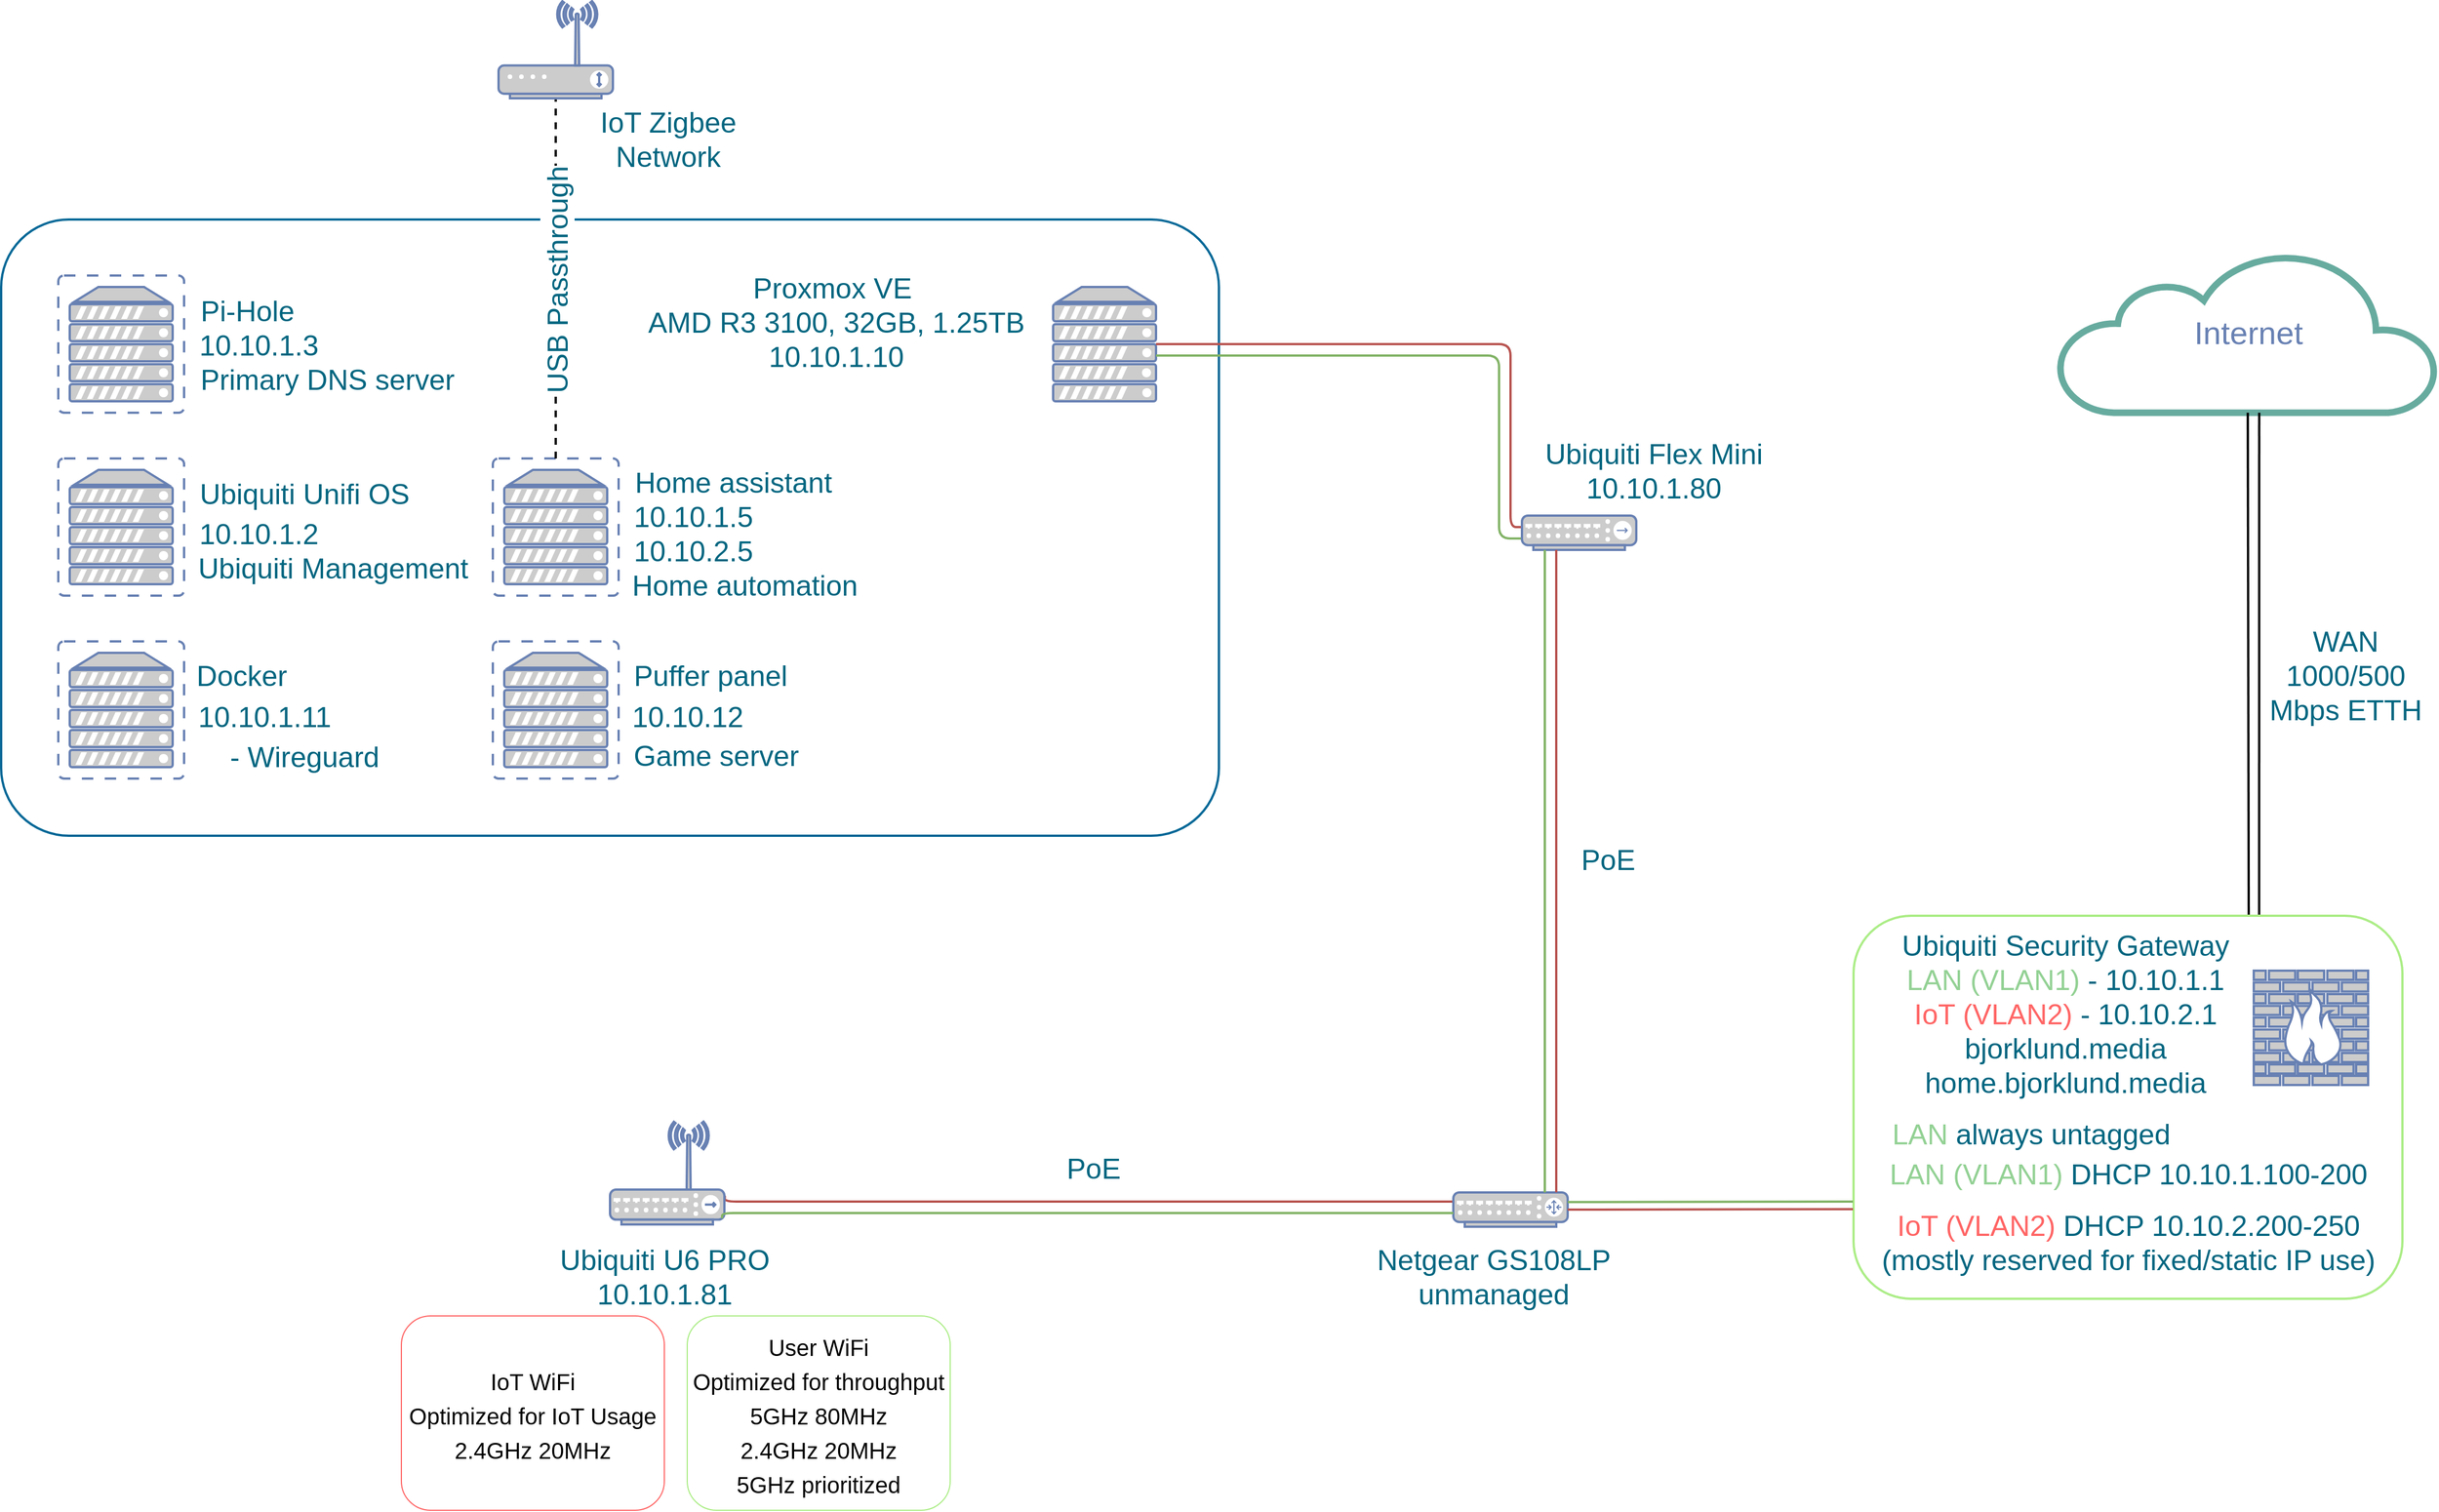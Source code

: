 <mxfile version="20.7.4" type="device"><diagram name="Page-1" id="bfe91b75-5d2c-26a0-9c1d-138518896778"><mxGraphModel dx="2183" dy="2109" grid="1" gridSize="10" guides="1" tooltips="1" connect="1" arrows="1" fold="1" page="1" pageScale="1" pageWidth="1100" pageHeight="850" background="none" math="0" shadow="0"><root><mxCell id="0"/><mxCell id="1" parent="0"/><mxCell id="7c3789c024ecab99-79" value="" style="rounded=1;whiteSpace=wrap;html=1;shadow=0;comic=0;strokeColor=#036897;strokeWidth=2;fillColor=none;fontFamily=Verdana;fontSize=28;fontColor=#6881B3;align=center;arcSize=11;verticalAlign=top;" parent="1" vertex="1"><mxGeometry x="30" y="31" width="1065" height="539" as="geometry"/></mxCell><mxCell id="7c3789c024ecab99-18" style="edgeStyle=orthogonalEdgeStyle;html=1;labelBackgroundColor=none;endArrow=none;endFill=0;strokeWidth=2;fontFamily=Verdana;fontSize=15;fontColor=#036897;fillColor=#f8cecc;strokeColor=#b85450;exitX=1.004;exitY=0.721;exitDx=0;exitDy=0;exitPerimeter=0;" parent="1" source="7c3789c024ecab99-9" target="7c3789c024ecab99-10" edge="1"><mxGeometry relative="1" as="geometry"><mxPoint x="1110" y="310" as="targetPoint"/><Array as="points"><mxPoint x="663" y="890"/></Array></mxGeometry></mxCell><mxCell id="7c3789c024ecab99-10" value="" style="fontColor=#0066CC;verticalAlign=top;verticalLabelPosition=bottom;labelPosition=center;align=center;html=1;fillColor=#CCCCCC;strokeColor=#6881B3;gradientColor=none;gradientDirection=north;strokeWidth=2;shape=mxgraph.networks.router;rounded=0;shadow=0;comic=0;" parent="1" vertex="1"><mxGeometry x="1300" y="882" width="100" height="30" as="geometry"/></mxCell><mxCell id="7c3789c024ecab99-9" value="" style="fontColor=#0066CC;verticalAlign=top;verticalLabelPosition=bottom;labelPosition=center;align=center;html=1;fillColor=#CCCCCC;strokeColor=#6881B3;gradientColor=none;gradientDirection=north;strokeWidth=2;shape=mxgraph.networks.wireless_hub;rounded=0;shadow=0;comic=0;" parent="1" vertex="1"><mxGeometry x="562.5" y="820" width="100" height="90" as="geometry"/></mxCell><mxCell id="7c3789c024ecab99-53" value="Internet" style="html=1;fillColor=#FFFFFF;strokeColor=#67AB9F;gradientColor=none;gradientDirection=north;strokeWidth=2;shape=mxgraph.networks.cloud;fontColor=#6881B3;rounded=0;shadow=0;comic=0;align=center;fontSize=28;" parent="1" vertex="1"><mxGeometry x="1830" y="60" width="330" height="140" as="geometry"/></mxCell><mxCell id="3UDE3XpyQAjiO2V0nQBB-2" value="Netgear GS108LP&lt;br&gt;unmanaged" style="text;html=1;align=center;verticalAlign=middle;resizable=0;points=[];autosize=1;strokeColor=none;fillColor=none;fontSize=25;fontColor=#006680;" parent="1" vertex="1"><mxGeometry x="1220" y="920" width="230" height="70" as="geometry"/></mxCell><mxCell id="3UDE3XpyQAjiO2V0nQBB-6" value="WAN&lt;br&gt;1000/500&lt;br&gt;Mbps ETTH" style="text;html=1;align=center;verticalAlign=middle;resizable=0;points=[];autosize=1;strokeColor=none;fillColor=none;fontSize=25;fontColor=#006680;" parent="1" vertex="1"><mxGeometry x="2000" y="379" width="160" height="100" as="geometry"/></mxCell><mxCell id="3UDE3XpyQAjiO2V0nQBB-7" value="Proxmox VE&amp;nbsp;&lt;br&gt;AMD R3 3100, 32GB, 1.25TB&lt;br&gt;10.10.1.10" style="text;html=1;align=center;verticalAlign=middle;resizable=0;points=[];autosize=1;strokeColor=none;fillColor=none;fontSize=25;fontColor=#006680;" parent="1" vertex="1"><mxGeometry x="585" y="70" width="350" height="100" as="geometry"/></mxCell><mxCell id="3UDE3XpyQAjiO2V0nQBB-8" style="edgeStyle=orthogonalEdgeStyle;html=1;labelBackgroundColor=none;endArrow=none;endFill=0;strokeWidth=2;fontFamily=Verdana;fontSize=15;fontColor=#036897;fillColor=#d5e8d4;strokeColor=#82b366;startArrow=none;exitX=0.98;exitY=0.94;exitDx=0;exitDy=0;exitPerimeter=0;" parent="1" source="7c3789c024ecab99-9" edge="1"><mxGeometry relative="1" as="geometry"><mxPoint x="1300" y="900" as="targetPoint"/><Array as="points"><mxPoint x="661" y="900"/></Array><mxPoint x="820" y="1260" as="sourcePoint"/></mxGeometry></mxCell><mxCell id="3UDE3XpyQAjiO2V0nQBB-11" value="" style="fontColor=#0066CC;verticalAlign=top;verticalLabelPosition=bottom;labelPosition=center;align=center;html=1;outlineConnect=0;fillColor=#CCCCCC;strokeColor=#6881B3;gradientColor=none;gradientDirection=north;strokeWidth=2;shape=mxgraph.networks.server;fontSize=25;" parent="1" vertex="1"><mxGeometry x="950" y="90" width="90" height="100" as="geometry"/></mxCell><mxCell id="3UDE3XpyQAjiO2V0nQBB-12" style="edgeStyle=orthogonalEdgeStyle;html=1;labelBackgroundColor=none;endArrow=none;endFill=0;strokeWidth=2;fontFamily=Verdana;fontSize=15;fontColor=#036897;fillColor=#f8cecc;strokeColor=#b85450;" parent="1" source="3UDE3XpyQAjiO2V0nQBB-11" target="3UDE3XpyQAjiO2V0nQBB-30" edge="1"><mxGeometry relative="1" as="geometry"><mxPoint x="1350" y="880" as="targetPoint"/><Array as="points"><mxPoint x="1350" y="140"/><mxPoint x="1350" y="300"/></Array><mxPoint x="856.86" y="487" as="sourcePoint"/></mxGeometry></mxCell><mxCell id="3UDE3XpyQAjiO2V0nQBB-13" style="edgeStyle=orthogonalEdgeStyle;html=1;labelBackgroundColor=none;endArrow=none;endFill=0;strokeWidth=2;fontFamily=Verdana;fontSize=15;fontColor=#036897;fillColor=#d5e8d4;strokeColor=#82b366;" parent="1" source="3UDE3XpyQAjiO2V0nQBB-11" edge="1"><mxGeometry relative="1" as="geometry"><mxPoint x="1360" y="310" as="targetPoint"/><Array as="points"><mxPoint x="1340" y="150"/></Array><mxPoint x="830.06" y="483.595" as="sourcePoint"/></mxGeometry></mxCell><mxCell id="3UDE3XpyQAjiO2V0nQBB-18" value="" style="endArrow=none;html=1;rounded=0;fontSize=25;fontColor=#FF6666;exitX=0.72;exitY=0.003;exitDx=0;exitDy=0;exitPerimeter=0;strokeWidth=2;" parent="1" source="3UDE3XpyQAjiO2V0nQBB-20" edge="1"><mxGeometry width="50" height="50" relative="1" as="geometry"><mxPoint x="1910" y="460" as="sourcePoint"/><mxPoint x="1994.77" y="200" as="targetPoint"/></mxGeometry></mxCell><mxCell id="3UDE3XpyQAjiO2V0nQBB-19" value="" style="endArrow=none;html=1;rounded=0;fontSize=25;fontColor=#FF6666;exitX=0.739;exitY=0.002;exitDx=0;exitDy=0;exitPerimeter=0;strokeWidth=2;" parent="1" source="3UDE3XpyQAjiO2V0nQBB-20" edge="1"><mxGeometry width="50" height="50" relative="1" as="geometry"><mxPoint x="2004.77" y="555" as="sourcePoint"/><mxPoint x="2004.77" y="200" as="targetPoint"/></mxGeometry></mxCell><mxCell id="3UDE3XpyQAjiO2V0nQBB-20" value="" style="rounded=1;whiteSpace=wrap;html=1;strokeColor=#ACED87;fontSize=25;fontColor=#FF6666;strokeWidth=2;" parent="1" vertex="1"><mxGeometry x="1650" y="640" width="480" height="335" as="geometry"/></mxCell><mxCell id="3UDE3XpyQAjiO2V0nQBB-21" value="" style="fontColor=#0066CC;verticalAlign=top;verticalLabelPosition=bottom;labelPosition=center;align=center;html=1;outlineConnect=0;fillColor=#CCCCCC;strokeColor=#6881B3;gradientColor=none;gradientDirection=north;strokeWidth=2;shape=mxgraph.networks.firewall;fontSize=25;" parent="1" vertex="1"><mxGeometry x="2000" y="688" width="100" height="100" as="geometry"/></mxCell><mxCell id="3UDE3XpyQAjiO2V0nQBB-22" value="&lt;font style=&quot;font-size: 25px;&quot;&gt;&lt;font color=&quot;#006680&quot;&gt;Ubiquiti Security Gateway&lt;/font&gt;&lt;br&gt;&lt;font color=&quot;#93d194&quot;&gt;LAN (VLAN1)&lt;/font&gt;&lt;/font&gt;&lt;font color=&quot;#006680&quot; style=&quot;font-size: 25px;&quot;&gt; - 10.10.1.1&lt;br&gt;&lt;/font&gt;&lt;span style=&quot;color: rgb(255, 102, 102); font-size: 25px;&quot;&gt;IoT (VLAN2)&amp;nbsp;&lt;/span&gt;&lt;font color=&quot;#006680&quot; style=&quot;font-size: 25px;&quot;&gt;- 10.10.2.1&lt;br&gt;bjorklund.media&lt;br&gt;home.bjorklund.media&lt;br&gt;&lt;/font&gt;" style="text;html=1;align=center;verticalAlign=middle;resizable=0;points=[];autosize=1;strokeColor=none;fillColor=none;" parent="1" vertex="1"><mxGeometry x="1680" y="645" width="310" height="160" as="geometry"/></mxCell><mxCell id="3UDE3XpyQAjiO2V0nQBB-24" value="&lt;font color=&quot;#93d194&quot;&gt;LAN (VLAN1)&lt;/font&gt;&lt;font color=&quot;#006680&quot;&gt; DHCP 10.10.1.100-200&lt;/font&gt;" style="text;html=1;align=center;verticalAlign=middle;resizable=0;points=[];autosize=1;strokeColor=none;fillColor=none;fontSize=25;fontColor=#FF6666;" parent="1" vertex="1"><mxGeometry x="1670" y="845" width="440" height="40" as="geometry"/></mxCell><mxCell id="3UDE3XpyQAjiO2V0nQBB-25" value="IoT (VLAN2)&lt;font color=&quot;#006680&quot;&gt;&amp;nbsp;DHCP 10.10.2.200-250&lt;br&gt;(mostly reserved for fixed/static IP use)&lt;br&gt;&lt;/font&gt;" style="text;html=1;align=center;verticalAlign=middle;resizable=0;points=[];autosize=1;strokeColor=none;fillColor=none;fontSize=25;fontColor=#FF6666;" parent="1" vertex="1"><mxGeometry x="1660" y="890" width="460" height="70" as="geometry"/></mxCell><mxCell id="3UDE3XpyQAjiO2V0nQBB-26" value="" style="endArrow=none;html=1;rounded=0;fontSize=25;fontColor=#FF6666;exitX=-0.001;exitY=0.766;exitDx=0;exitDy=0;exitPerimeter=0;entryX=1;entryY=0.5;entryDx=0;entryDy=0;entryPerimeter=0;fillColor=#f8cecc;strokeColor=#B85450;strokeWidth=2;" parent="1" source="3UDE3XpyQAjiO2V0nQBB-20" target="7c3789c024ecab99-10" edge="1"><mxGeometry width="50" height="50" relative="1" as="geometry"><mxPoint x="1640.83" y="831.005" as="sourcePoint"/><mxPoint x="1640.0" y="390" as="targetPoint"/></mxGeometry></mxCell><mxCell id="3UDE3XpyQAjiO2V0nQBB-27" value="" style="endArrow=none;html=1;rounded=0;fontSize=25;fontColor=#FF6666;exitX=-0.001;exitY=0.766;exitDx=0;exitDy=0;exitPerimeter=0;entryX=1;entryY=0.5;entryDx=0;entryDy=0;entryPerimeter=0;fillColor=#d5e8d4;strokeColor=#82B366;strokeWidth=2;" parent="1" edge="1"><mxGeometry width="50" height="50" relative="1" as="geometry"><mxPoint x="1649.52" y="890.0" as="sourcePoint"/><mxPoint x="1400" y="890.39" as="targetPoint"/></mxGeometry></mxCell><mxCell id="3UDE3XpyQAjiO2V0nQBB-29" value="&lt;font color=&quot;#006680&quot;&gt;Ubiquiti U6 PRO&lt;br&gt;10.10.1.81&lt;br&gt;&lt;/font&gt;" style="text;html=1;align=center;verticalAlign=middle;resizable=0;points=[];autosize=1;strokeColor=none;fillColor=none;fontSize=25;fontColor=#93D194;" parent="1" vertex="1"><mxGeometry x="505" y="920" width="210" height="70" as="geometry"/></mxCell><mxCell id="3UDE3XpyQAjiO2V0nQBB-30" value="" style="fontColor=#0066CC;verticalAlign=top;verticalLabelPosition=bottom;labelPosition=center;align=center;html=1;outlineConnect=0;fillColor=#CCCCCC;strokeColor=#6881B3;gradientColor=none;gradientDirection=north;strokeWidth=2;shape=mxgraph.networks.hub;fontSize=25;" parent="1" vertex="1"><mxGeometry x="1360" y="290" width="100" height="30" as="geometry"/></mxCell><mxCell id="3UDE3XpyQAjiO2V0nQBB-32" style="edgeStyle=orthogonalEdgeStyle;html=1;labelBackgroundColor=none;endArrow=none;endFill=0;strokeWidth=2;fontFamily=Verdana;fontSize=15;fontColor=#036897;fillColor=#f8cecc;strokeColor=#B85450;entryX=0.5;entryY=-0.029;entryDx=0;entryDy=0;entryPerimeter=0;" parent="1" source="3UDE3XpyQAjiO2V0nQBB-30" edge="1"><mxGeometry relative="1" as="geometry"><mxPoint x="1390" y="881.91" as="targetPoint"/><Array as="points"><mxPoint x="1390" y="460"/><mxPoint x="1390" y="460"/></Array><mxPoint x="1080" y="140.78" as="sourcePoint"/></mxGeometry></mxCell><mxCell id="3UDE3XpyQAjiO2V0nQBB-33" style="edgeStyle=orthogonalEdgeStyle;html=1;labelBackgroundColor=none;endArrow=none;endFill=0;strokeWidth=2;fontFamily=Verdana;fontSize=15;fontColor=#036897;fillColor=#d5e8d4;strokeColor=#82B366;entryX=0.4;entryY=-0.026;entryDx=0;entryDy=0;entryPerimeter=0;" parent="1" source="3UDE3XpyQAjiO2V0nQBB-30" edge="1"><mxGeometry relative="1" as="geometry"><mxPoint x="1380" y="882" as="targetPoint"/><Array as="points"><mxPoint x="1380" y="460"/><mxPoint x="1380" y="460"/></Array><mxPoint x="1080" y="150.78" as="sourcePoint"/></mxGeometry></mxCell><mxCell id="3UDE3XpyQAjiO2V0nQBB-34" value="Ubiquiti Flex Mini&lt;br&gt;10.10.1.80" style="text;html=1;align=center;verticalAlign=middle;resizable=0;points=[];autosize=1;strokeColor=none;fillColor=none;fontSize=25;fontColor=#006680;" parent="1" vertex="1"><mxGeometry x="1370" y="215" width="210" height="70" as="geometry"/></mxCell><mxCell id="3UDE3XpyQAjiO2V0nQBB-35" value="PoE" style="text;html=1;align=center;verticalAlign=middle;resizable=0;points=[];autosize=1;strokeColor=none;fillColor=none;fontSize=25;fontColor=#006680;" parent="1" vertex="1"><mxGeometry x="950" y="840" width="70" height="40" as="geometry"/></mxCell><mxCell id="3UDE3XpyQAjiO2V0nQBB-38" value="&lt;font style=&quot;font-size: 20px;&quot;&gt;IoT WiFi&lt;br&gt;Optimized for IoT Usage&lt;br&gt;2.4GHz 20MHz&lt;br&gt;&lt;/font&gt;" style="rounded=1;whiteSpace=wrap;html=1;fontSize=25;strokeColor=#FF6666;" parent="1" vertex="1"><mxGeometry x="380" y="990" width="230" height="170" as="geometry"/></mxCell><mxCell id="3UDE3XpyQAjiO2V0nQBB-39" value="&lt;font style=&quot;font-size: 20px;&quot;&gt;&lt;font color=&quot;#000000&quot;&gt;User WiFi&lt;br&gt;Optimized for throughput&lt;br&gt;5GHz 80MHz&lt;br&gt;2.4GHz 20MHz&lt;br&gt;5GHz prioritized&lt;/font&gt;&lt;br&gt;&lt;/font&gt;" style="rounded=1;whiteSpace=wrap;html=1;strokeColor=#ACED87;fontSize=25;fontColor=#006680;" parent="1" vertex="1"><mxGeometry x="630" y="990" width="230" height="170" as="geometry"/></mxCell><mxCell id="3UDE3XpyQAjiO2V0nQBB-40" value="" style="fontColor=#0066CC;verticalAlign=top;verticalLabelPosition=bottom;labelPosition=center;align=center;html=1;outlineConnect=0;fillColor=#CCCCCC;strokeColor=#6881B3;gradientColor=none;gradientDirection=north;strokeWidth=2;shape=mxgraph.networks.virtual_server;fontSize=20;" parent="1" vertex="1"><mxGeometry x="80" y="80" width="110" height="120" as="geometry"/></mxCell><mxCell id="3UDE3XpyQAjiO2V0nQBB-41" value="&lt;font style=&quot;font-size: 25px;&quot;&gt;Pi-Hole&lt;/font&gt;" style="text;html=1;align=center;verticalAlign=middle;resizable=0;points=[];autosize=1;strokeColor=none;fillColor=none;fontSize=20;fontColor=#006680;" parent="1" vertex="1"><mxGeometry x="190" y="90" width="110" height="40" as="geometry"/></mxCell><mxCell id="3UDE3XpyQAjiO2V0nQBB-42" value="10.10.1.3" style="text;html=1;align=center;verticalAlign=middle;resizable=0;points=[];autosize=1;strokeColor=none;fillColor=none;fontSize=25;fontColor=#006680;" parent="1" vertex="1"><mxGeometry x="190" y="120" width="130" height="40" as="geometry"/></mxCell><mxCell id="3UDE3XpyQAjiO2V0nQBB-43" value="" style="fontColor=#0066CC;verticalAlign=top;verticalLabelPosition=bottom;labelPosition=center;align=center;html=1;outlineConnect=0;fillColor=#CCCCCC;strokeColor=#6881B3;gradientColor=none;gradientDirection=north;strokeWidth=2;shape=mxgraph.networks.virtual_server;fontSize=25;" parent="1" vertex="1"><mxGeometry x="80" y="240" width="110" height="120" as="geometry"/></mxCell><mxCell id="3UDE3XpyQAjiO2V0nQBB-44" value="" style="fontColor=#0066CC;verticalAlign=top;verticalLabelPosition=bottom;labelPosition=center;align=center;html=1;outlineConnect=0;fillColor=#CCCCCC;strokeColor=#6881B3;gradientColor=none;gradientDirection=north;strokeWidth=2;shape=mxgraph.networks.virtual_server;fontSize=25;" parent="1" vertex="1"><mxGeometry x="80" y="400" width="110" height="120" as="geometry"/></mxCell><mxCell id="3UDE3XpyQAjiO2V0nQBB-48" value="" style="fontColor=#0066CC;verticalAlign=top;verticalLabelPosition=bottom;labelPosition=center;align=center;html=1;outlineConnect=0;fillColor=#CCCCCC;strokeColor=#6881B3;gradientColor=none;gradientDirection=north;strokeWidth=2;shape=mxgraph.networks.virtual_server;fontSize=20;" parent="1" vertex="1"><mxGeometry x="460" y="240" width="110" height="120" as="geometry"/></mxCell><mxCell id="3UDE3XpyQAjiO2V0nQBB-49" value="" style="fontColor=#0066CC;verticalAlign=top;verticalLabelPosition=bottom;labelPosition=center;align=center;html=1;outlineConnect=0;fillColor=#CCCCCC;strokeColor=#6881B3;gradientColor=none;gradientDirection=north;strokeWidth=2;shape=mxgraph.networks.virtual_server;fontSize=25;" parent="1" vertex="1"><mxGeometry x="460" y="400" width="110" height="120" as="geometry"/></mxCell><mxCell id="3UDE3XpyQAjiO2V0nQBB-51" value="Ubiquiti Unifi OS" style="text;html=1;align=center;verticalAlign=middle;resizable=0;points=[];autosize=1;strokeColor=none;fillColor=none;fontSize=25;fontColor=#006680;" parent="1" vertex="1"><mxGeometry x="190" y="250" width="210" height="40" as="geometry"/></mxCell><mxCell id="3UDE3XpyQAjiO2V0nQBB-52" value="10.10.1.2" style="text;html=1;align=center;verticalAlign=middle;resizable=0;points=[];autosize=1;strokeColor=none;fillColor=none;fontSize=25;fontColor=#006680;" parent="1" vertex="1"><mxGeometry x="190" y="285" width="130" height="40" as="geometry"/></mxCell><mxCell id="3UDE3XpyQAjiO2V0nQBB-53" value="Docker" style="text;html=1;align=center;verticalAlign=middle;resizable=0;points=[];autosize=1;strokeColor=none;fillColor=none;fontSize=25;fontColor=#006680;" parent="1" vertex="1"><mxGeometry x="190" y="409" width="100" height="40" as="geometry"/></mxCell><mxCell id="3UDE3XpyQAjiO2V0nQBB-54" value="10.10.1.11" style="text;html=1;align=center;verticalAlign=middle;resizable=0;points=[];autosize=1;strokeColor=none;fillColor=none;fontSize=25;fontColor=#006680;" parent="1" vertex="1"><mxGeometry x="190" y="445" width="140" height="40" as="geometry"/></mxCell><mxCell id="3UDE3XpyQAjiO2V0nQBB-56" value="Puffer panel" style="text;html=1;align=center;verticalAlign=middle;resizable=0;points=[];autosize=1;strokeColor=none;fillColor=none;fontSize=25;fontColor=#006680;" parent="1" vertex="1"><mxGeometry x="570" y="409" width="160" height="40" as="geometry"/></mxCell><mxCell id="3UDE3XpyQAjiO2V0nQBB-57" value="10.10.12" style="text;html=1;align=center;verticalAlign=middle;resizable=0;points=[];autosize=1;strokeColor=none;fillColor=none;fontSize=25;fontColor=#006680;" parent="1" vertex="1"><mxGeometry x="570" y="445" width="120" height="40" as="geometry"/></mxCell><mxCell id="3UDE3XpyQAjiO2V0nQBB-58" value="Home assistant" style="text;html=1;align=center;verticalAlign=middle;resizable=0;points=[];autosize=1;strokeColor=none;fillColor=none;fontSize=25;fontColor=#006680;" parent="1" vertex="1"><mxGeometry x="570" y="240" width="200" height="40" as="geometry"/></mxCell><mxCell id="3UDE3XpyQAjiO2V0nQBB-59" value="10.10.1.5&lt;br&gt;10.10.2.5" style="text;html=1;align=center;verticalAlign=middle;resizable=0;points=[];autosize=1;strokeColor=none;fillColor=none;fontSize=25;fontColor=#006680;" parent="1" vertex="1"><mxGeometry x="570" y="270" width="130" height="70" as="geometry"/></mxCell><mxCell id="3UDE3XpyQAjiO2V0nQBB-60" value="Primary DNS server" style="text;html=1;align=center;verticalAlign=middle;resizable=0;points=[];autosize=1;strokeColor=none;fillColor=none;fontSize=25;fontColor=#006680;" parent="1" vertex="1"><mxGeometry x="190" y="150" width="250" height="40" as="geometry"/></mxCell><mxCell id="3UDE3XpyQAjiO2V0nQBB-62" value="" style="endArrow=none;dashed=1;html=1;rounded=0;fontSize=25;fontColor=#006680;exitX=0.5;exitY=0;exitDx=0;exitDy=0;exitPerimeter=0;strokeWidth=2;" parent="1" source="3UDE3XpyQAjiO2V0nQBB-48" target="3UDE3XpyQAjiO2V0nQBB-64" edge="1"><mxGeometry width="50" height="50" relative="1" as="geometry"><mxPoint x="712.5" y="360" as="sourcePoint"/><mxPoint x="461.5" y="50" as="targetPoint"/></mxGeometry></mxCell><mxCell id="3UDE3XpyQAjiO2V0nQBB-65" value="USB Passthrough" style="edgeLabel;html=1;align=center;verticalAlign=middle;resizable=0;points=[];fontSize=25;fontColor=#006680;rotation=-90;" parent="3UDE3XpyQAjiO2V0nQBB-62" vertex="1" connectable="0"><mxGeometry x="0.097" relative="1" as="geometry"><mxPoint y="17" as="offset"/></mxGeometry></mxCell><mxCell id="3UDE3XpyQAjiO2V0nQBB-63" value="IoT Zigbee&lt;br&gt;Network" style="text;html=1;align=center;verticalAlign=middle;resizable=0;points=[];autosize=1;strokeColor=none;fillColor=none;fontSize=25;fontColor=#006680;" parent="1" vertex="1"><mxGeometry x="542.5" y="-75" width="140" height="70" as="geometry"/></mxCell><mxCell id="3UDE3XpyQAjiO2V0nQBB-64" value="" style="fontColor=#0066CC;verticalAlign=top;verticalLabelPosition=bottom;labelPosition=center;align=center;html=1;outlineConnect=0;fillColor=#CCCCCC;strokeColor=#6881B3;gradientColor=none;gradientDirection=north;strokeWidth=2;shape=mxgraph.networks.wireless_modem;fontSize=25;" parent="1" vertex="1"><mxGeometry x="465" y="-160" width="100" height="85" as="geometry"/></mxCell><mxCell id="3UDE3XpyQAjiO2V0nQBB-66" value="Ubiquiti Management" style="text;html=1;align=center;verticalAlign=middle;resizable=0;points=[];autosize=1;strokeColor=none;fillColor=none;fontSize=25;fontColor=#006680;" parent="1" vertex="1"><mxGeometry x="190" y="315" width="260" height="40" as="geometry"/></mxCell><mxCell id="3UDE3XpyQAjiO2V0nQBB-68" value="Home automation" style="text;html=1;align=center;verticalAlign=middle;resizable=0;points=[];autosize=1;strokeColor=none;fillColor=none;fontSize=25;fontColor=#006680;" parent="1" vertex="1"><mxGeometry x="570" y="330" width="220" height="40" as="geometry"/></mxCell><mxCell id="3UDE3XpyQAjiO2V0nQBB-69" value="Game server" style="text;html=1;align=center;verticalAlign=middle;resizable=0;points=[];autosize=1;strokeColor=none;fillColor=none;fontSize=25;fontColor=#006680;" parent="1" vertex="1"><mxGeometry x="570" y="479" width="170" height="40" as="geometry"/></mxCell><mxCell id="3UDE3XpyQAjiO2V0nQBB-71" value="&lt;span style=&quot;color: rgb(147, 209, 148);&quot;&gt;LAN&amp;nbsp;&lt;/span&gt;always untagged" style="text;html=1;align=center;verticalAlign=middle;resizable=0;points=[];autosize=1;strokeColor=none;fillColor=none;fontSize=25;fontColor=#006680;" parent="1" vertex="1"><mxGeometry x="1670" y="810" width="270" height="40" as="geometry"/></mxCell><mxCell id="RXIOiblAcPPjJZq2zz8D-2" value="- Wireguard" style="text;html=1;align=center;verticalAlign=middle;resizable=0;points=[];autosize=1;strokeColor=none;fillColor=none;fontColor=#006680;fontSize=25;" parent="1" vertex="1"><mxGeometry x="220" y="480" width="150" height="40" as="geometry"/></mxCell><mxCell id="RXIOiblAcPPjJZq2zz8D-4" value="PoE" style="text;html=1;align=center;verticalAlign=middle;resizable=0;points=[];autosize=1;strokeColor=none;fillColor=none;fontSize=25;fontColor=#006680;" parent="1" vertex="1"><mxGeometry x="1400" y="570" width="70" height="40" as="geometry"/></mxCell></root></mxGraphModel></diagram></mxfile>